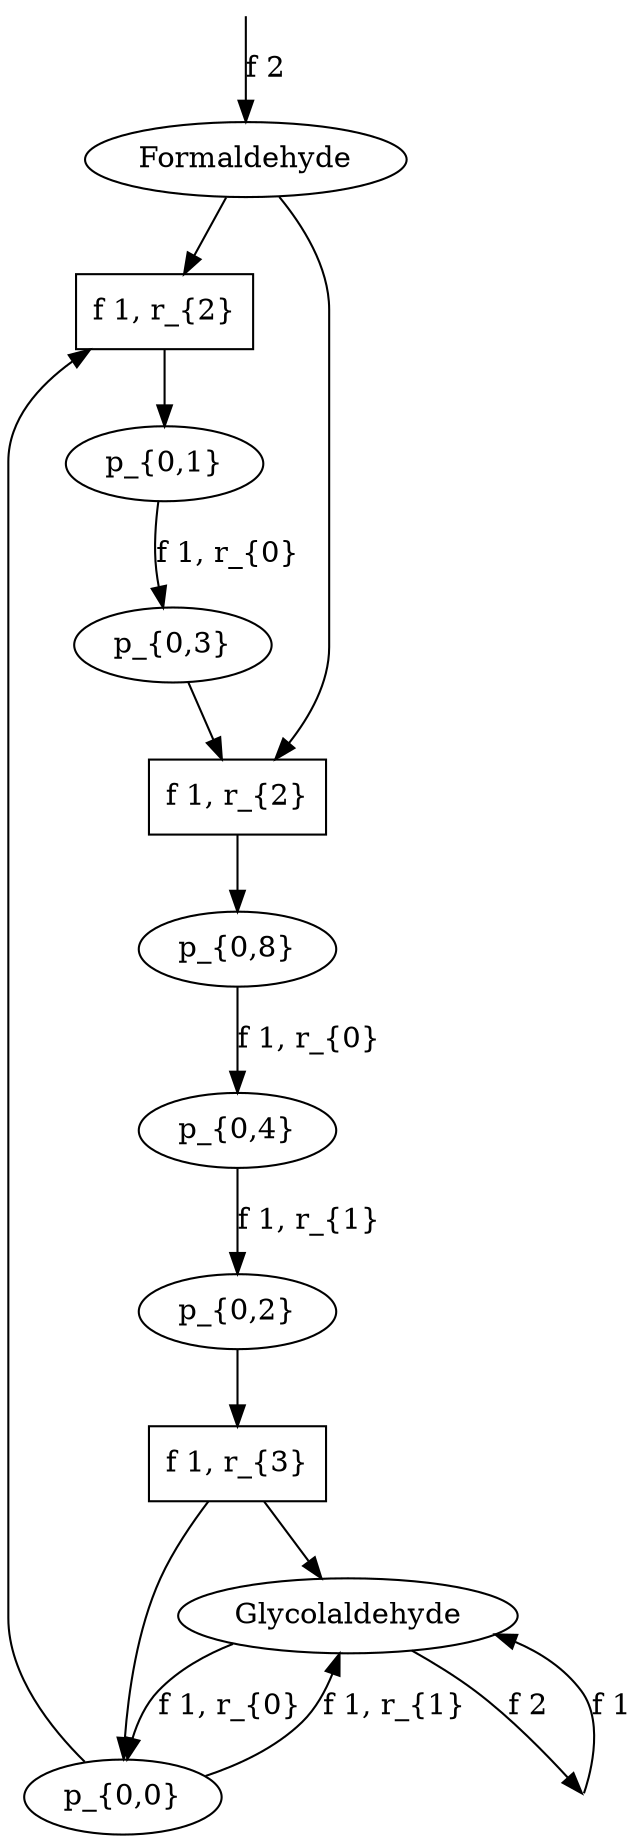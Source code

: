 digraph g {

// id = 0, graphName = Formaldehyde
"0-0" [ shape=ellipse label="Formaldehyde" image="out/000_g_0_11311100.svg" ];
// id = 1, graphName = Glycolaldehyde
"1-0" [ shape=ellipse label="Glycolaldehyde" image="out/001_g_1_11311100.svg" ];
// id = 2, graphName = p_{0,0}
"2-0" [ shape=ellipse label="p_{0,0}" image="out/023_g_2_11311100.svg" ];
// id = 5, graphName = p_{0,1}
"5-0" [ shape=ellipse label="p_{0,1}" image="out/024_g_6_11311100.svg" ];
// id = 7, graphName = p_{0,2}
"7-0" [ shape=ellipse label="p_{0,2}" image="out/025_g_7_11311100.svg" ];
// id = 9, graphName = p_{0,3}
"9-0" [ shape=ellipse label="p_{0,3}" image="out/026_g_8_11311100.svg" ];
// id = 11, graphName = p_{0,4}
"11-0" [ shape=ellipse label="p_{0,4}" image="out/027_g_9_11311100.svg" ];
// id = 13, graphName = p_{0,5}
// id = 17, graphName = p_{0,6}
// id = 20, graphName = p_{0,7}
// id = 23, graphName = p_{0,8}
"23-0" [ shape=ellipse label="p_{0,8}" image="out/031_g_22_11311100.svg" ];
// id = 25, graphName = p_{0,9}
// id = 28, graphName = p_{0,10}
// id = 30, graphName = p_{0,11}
// id = 33, graphName = p_{0,12}
// id = 37, graphName = p_{0,13}
// id = 40, graphName = p_{0,14}
// id = 46, graphName = p_{0,15}
// id = 54, graphName = p_{0,16}
// id = 59, graphName = p_{0,17}
// id = 6{ 'Formaldehyde' 'p_{0,0}' }, 'Aldol Addition ->', { 'p_{0,1}' }
"6-0" [ shape=box label="f 1, r_{2}" ];
// id = 16{ 'p_{0,2}' }, 'Aldol Addition <-', { 'Glycolaldehyde' 'p_{0,0}' }
"16-0" [ shape=box label="f 1, r_{3}" ];
// id = 27{ 'Formaldehyde' 'p_{0,3}' }, 'Aldol Addition ->', { 'p_{0,8}' }
"27-0" [ shape=box label="f 1, r_{2}" ];
// id = 3{ 'Glycolaldehyde' }, 'Keto-enol isomerization ->', { 'p_{0,0}' }
"1-0" -> "2-0" [ label="f 1, r_{0}" ];
// id = 4{ 'p_{0,0}' }, 'Keto-enol isomerization <-', { 'Glycolaldehyde' }
"2-0" -> "1-0" [ label="f 1, r_{1}" ];
// id = 6{ 'Formaldehyde' 'p_{0,0}' }, 'Aldol Addition ->', { 'p_{0,1}' }
"0-0" -> "6-0" [ ];
"2-0" -> "6-0" [ ];
"6-0" -> "5-0" [ ];
// id = 8{ 'Glycolaldehyde' 'p_{0,0}' }, 'Aldol Addition ->', { 'p_{0,2}' }
// id = 10{ 'p_{0,1}' }, 'Keto-enol isomerization ->', { 'p_{0,3}' }
"5-0" -> "9-0" [ label="f 1, r_{0}" ];
// id = 12{ 'p_{0,2}' }, 'Keto-enol isomerization ->', { 'p_{0,4}' }
// id = 14{ 'p_{0,0}' 'p_{0,1}' }, 'Aldol Addition ->', { 'p_{0,5}' }
// id = 15{ 'p_{0,1}' }, 'Aldol Addition <-', { 'Formaldehyde' 'p_{0,0}' }
// id = 16{ 'p_{0,2}' }, 'Aldol Addition <-', { 'Glycolaldehyde' 'p_{0,0}' }
"7-0" -> "16-0" [ ];
"16-0" -> "1-0" [ ];
"16-0" -> "2-0" [ ];
// id = 18{ 'p_{0,5}' }, 'Keto-enol isomerization ->', { 'p_{0,6}' }
// id = 19{ 'p_{0,3}' }, 'Keto-enol isomerization <-', { 'p_{0,1}' }
// id = 21{ 'p_{0,3}' }, 'Keto-enol isomerization <-', { 'p_{0,7}' }
// id = 22{ 'p_{0,4}' }, 'Keto-enol isomerization <-', { 'p_{0,2}' }
"11-0" -> "7-0" [ label="f 1, r_{1}" ];
// id = 24{ 'p_{0,4}' }, 'Keto-enol isomerization <-', { 'p_{0,8}' }
// id = 26{ 'Formaldehyde' 'p_{0,3}' }, 'Aldol Addition ->', { 'p_{0,9}' }
// id = 27{ 'Formaldehyde' 'p_{0,3}' }, 'Aldol Addition ->', { 'p_{0,8}' }
"0-0" -> "27-0" [ ];
"9-0" -> "27-0" [ ];
"27-0" -> "23-0" [ ];
// id = 29{ 'Formaldehyde' 'p_{0,4}' }, 'Aldol Addition ->', { 'p_{0,10}' }
// id = 31{ 'Formaldehyde' 'p_{0,4}' }, 'Aldol Addition ->', { 'p_{0,11}' }
// id = 32{ 'Glycolaldehyde' 'p_{0,3}' }, 'Aldol Addition ->', { 'p_{0,10}' }
// id = 34{ 'Glycolaldehyde' 'p_{0,3}' }, 'Aldol Addition ->', { 'p_{0,12}' }
// id = 35{ 'p_{0,5}' }, 'Aldol Addition <-', { 'p_{0,0}' 'p_{0,1}' }
// id = 36{ 'p_{0,7}' }, 'Keto-enol isomerization ->', { 'p_{0,3}' }
// id = 38{ 'p_{0,8}' }, 'Keto-enol isomerization ->', { 'p_{0,13}' }
// id = 39{ 'p_{0,8}' }, 'Keto-enol isomerization ->', { 'p_{0,4}' }
"23-0" -> "11-0" [ label="f 1, r_{0}" ];
// id = 41{ 'p_{0,11}' }, 'Keto-enol isomerization ->', { 'p_{0,14}' }
// id = 42{ 'p_{0,12}' }, 'Keto-enol isomerization ->', { 'p_{0,6}' }
// id = 43{ 'p_{0,12}' }, 'Keto-enol isomerization ->', { 'p_{0,14}' }
// id = 44{ 'p_{0,6}' }, 'Keto-enol isomerization <-', { 'p_{0,5}' }
// id = 45{ 'p_{0,6}' }, 'Keto-enol isomerization <-', { 'p_{0,12}' }
// id = 47{ 'p_{0,0}' 'p_{0,7}' }, 'Aldol Addition ->', { 'p_{0,15}' }
// id = 48{ 'p_{0,8}' }, 'Aldol Addition <-', { 'Formaldehyde' 'p_{0,3}' }
// id = 49{ 'p_{0,9}' }, 'Aldol Addition <-', { 'Formaldehyde' 'p_{0,3}' }
// id = 50{ 'p_{0,10}' }, 'Aldol Addition <-', { 'Formaldehyde' 'p_{0,4}' }
// id = 51{ 'p_{0,10}' }, 'Aldol Addition <-', { 'Glycolaldehyde' 'p_{0,3}' }
// id = 52{ 'p_{0,11}' }, 'Aldol Addition <-', { 'Formaldehyde' 'p_{0,4}' }
// id = 53{ 'p_{0,12}' }, 'Aldol Addition <-', { 'Glycolaldehyde' 'p_{0,3}' }
// id = 55{ 'p_{0,15}' }, 'Keto-enol isomerization ->', { 'p_{0,16}' }
// id = 56{ 'p_{0,13}' }, 'Keto-enol isomerization <-', { 'p_{0,8}' }
// id = 57{ 'p_{0,14}' }, 'Keto-enol isomerization <-', { 'p_{0,11}' }
// id = 58{ 'p_{0,14}' }, 'Keto-enol isomerization <-', { 'p_{0,12}' }
// id = 60{ 'Formaldehyde' 'p_{0,13}' }, 'Aldol Addition ->', { 'p_{0,17}' }
// id = 61{ 'p_{0,15}' }, 'Aldol Addition <-', { 'p_{0,0}' 'p_{0,7}' }
// id = 62{ 'p_{0,17}' }, 'Keto-enol isomerization ->', { 'p_{0,16}' }
// id = 63{ 'p_{0,16}' }, 'Keto-enol isomerization <-', { 'p_{0,15}' }
// id = 64{ 'p_{0,16}' }, 'Keto-enol isomerization <-', { 'p_{0,17}' }
// id = 65{ 'p_{0,17}' }, 'Aldol Addition <-', { 'Formaldehyde' 'p_{0,13}' }
// inFlow/outFlow, id = 0-0, graphName = Formaldehyde, inFlow = 2, outFlow = 0
"0-0-IOFlow" [ shape=point style=invis label="" ];
"0-0-IOFlow" -> "0-0" [ label="f 2" ];
// inFlow/outFlow, id = 1-0, graphName = Glycolaldehyde, inFlow = 1, outFlow = 2
"1-0-IOFlow" [ shape=point style=invis label="" ];
"1-0-IOFlow" -> "1-0" [ label="f 1" ];
"1-0" -> "1-0-IOFlow" [ label="f 2" ];
}

